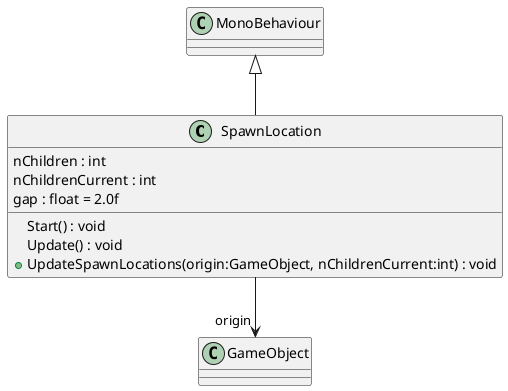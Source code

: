 @startuml
class SpawnLocation {
    nChildren : int
    nChildrenCurrent : int
    gap : float = 2.0f
    Start() : void
    Update() : void
    + UpdateSpawnLocations(origin:GameObject, nChildrenCurrent:int) : void
}
MonoBehaviour <|-- SpawnLocation
SpawnLocation --> "origin" GameObject
@enduml
